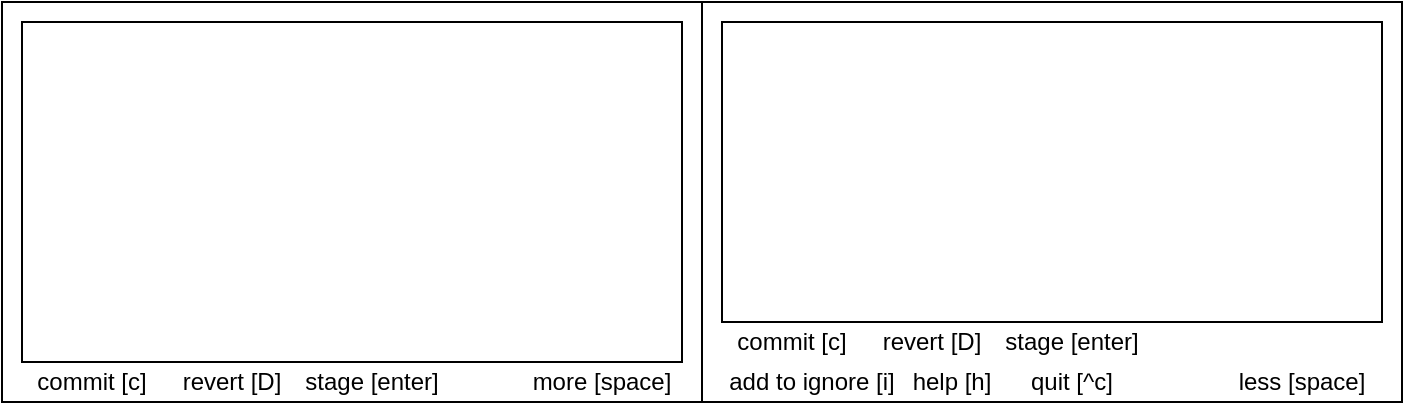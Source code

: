 <mxfile version="13.1.3" type="device"><diagram id="KDklGPkv8WkujI4HOg4Q" name="Page-1"><mxGraphModel dx="786" dy="539" grid="1" gridSize="10" guides="1" tooltips="1" connect="1" arrows="1" fold="1" page="1" pageScale="1" pageWidth="827" pageHeight="1169" math="0" shadow="0"><root><mxCell id="0"/><mxCell id="1" parent="0"/><mxCell id="yKNJ6NSfNO3zEZ4-lUdR-1" value="" style="rounded=0;whiteSpace=wrap;html=1;" vertex="1" parent="1"><mxGeometry x="110" y="110" width="350" height="200" as="geometry"/></mxCell><mxCell id="yKNJ6NSfNO3zEZ4-lUdR-2" value="" style="rounded=0;whiteSpace=wrap;html=1;" vertex="1" parent="1"><mxGeometry x="120" y="120" width="330" height="170" as="geometry"/></mxCell><mxCell id="yKNJ6NSfNO3zEZ4-lUdR-3" value="commit [c]" style="text;html=1;strokeColor=none;fillColor=none;align=center;verticalAlign=middle;whiteSpace=wrap;rounded=0;" vertex="1" parent="1"><mxGeometry x="120" y="290" width="70" height="20" as="geometry"/></mxCell><mxCell id="yKNJ6NSfNO3zEZ4-lUdR-4" value="revert [D]" style="text;html=1;strokeColor=none;fillColor=none;align=center;verticalAlign=middle;whiteSpace=wrap;rounded=0;" vertex="1" parent="1"><mxGeometry x="190" y="290" width="70" height="20" as="geometry"/></mxCell><mxCell id="yKNJ6NSfNO3zEZ4-lUdR-5" value="stage [enter]" style="text;html=1;strokeColor=none;fillColor=none;align=center;verticalAlign=middle;whiteSpace=wrap;rounded=0;" vertex="1" parent="1"><mxGeometry x="260" y="290" width="70" height="20" as="geometry"/></mxCell><mxCell id="yKNJ6NSfNO3zEZ4-lUdR-6" value="more [space]" style="text;html=1;strokeColor=none;fillColor=none;align=center;verticalAlign=middle;whiteSpace=wrap;rounded=0;" vertex="1" parent="1"><mxGeometry x="370" y="290" width="80" height="20" as="geometry"/></mxCell><mxCell id="yKNJ6NSfNO3zEZ4-lUdR-7" value="" style="rounded=0;whiteSpace=wrap;html=1;" vertex="1" parent="1"><mxGeometry x="460" y="110" width="350" height="200" as="geometry"/></mxCell><mxCell id="yKNJ6NSfNO3zEZ4-lUdR-8" value="" style="rounded=0;whiteSpace=wrap;html=1;" vertex="1" parent="1"><mxGeometry x="470" y="120" width="330" height="150" as="geometry"/></mxCell><mxCell id="yKNJ6NSfNO3zEZ4-lUdR-9" value="commit [c]" style="text;html=1;strokeColor=none;fillColor=none;align=center;verticalAlign=middle;whiteSpace=wrap;rounded=0;" vertex="1" parent="1"><mxGeometry x="470" y="270" width="70" height="20" as="geometry"/></mxCell><mxCell id="yKNJ6NSfNO3zEZ4-lUdR-10" value="revert [D]" style="text;html=1;strokeColor=none;fillColor=none;align=center;verticalAlign=middle;whiteSpace=wrap;rounded=0;" vertex="1" parent="1"><mxGeometry x="540" y="270" width="70" height="20" as="geometry"/></mxCell><mxCell id="yKNJ6NSfNO3zEZ4-lUdR-11" value="stage [enter]" style="text;html=1;strokeColor=none;fillColor=none;align=center;verticalAlign=middle;whiteSpace=wrap;rounded=0;" vertex="1" parent="1"><mxGeometry x="610" y="270" width="70" height="20" as="geometry"/></mxCell><mxCell id="yKNJ6NSfNO3zEZ4-lUdR-12" value="less [space]" style="text;html=1;strokeColor=none;fillColor=none;align=center;verticalAlign=middle;whiteSpace=wrap;rounded=0;" vertex="1" parent="1"><mxGeometry x="720" y="290" width="80" height="20" as="geometry"/></mxCell><mxCell id="yKNJ6NSfNO3zEZ4-lUdR-15" value="add to ignore&amp;nbsp;[i]" style="text;html=1;strokeColor=none;fillColor=none;align=center;verticalAlign=middle;whiteSpace=wrap;rounded=0;" vertex="1" parent="1"><mxGeometry x="470" y="290" width="90" height="20" as="geometry"/></mxCell><mxCell id="yKNJ6NSfNO3zEZ4-lUdR-16" value="help [h]" style="text;html=1;strokeColor=none;fillColor=none;align=center;verticalAlign=middle;whiteSpace=wrap;rounded=0;" vertex="1" parent="1"><mxGeometry x="560" y="290" width="50" height="20" as="geometry"/></mxCell><mxCell id="yKNJ6NSfNO3zEZ4-lUdR-17" value="quit [^c]" style="text;html=1;strokeColor=none;fillColor=none;align=center;verticalAlign=middle;whiteSpace=wrap;rounded=0;" vertex="1" parent="1"><mxGeometry x="610" y="290" width="70" height="20" as="geometry"/></mxCell></root></mxGraphModel></diagram></mxfile>